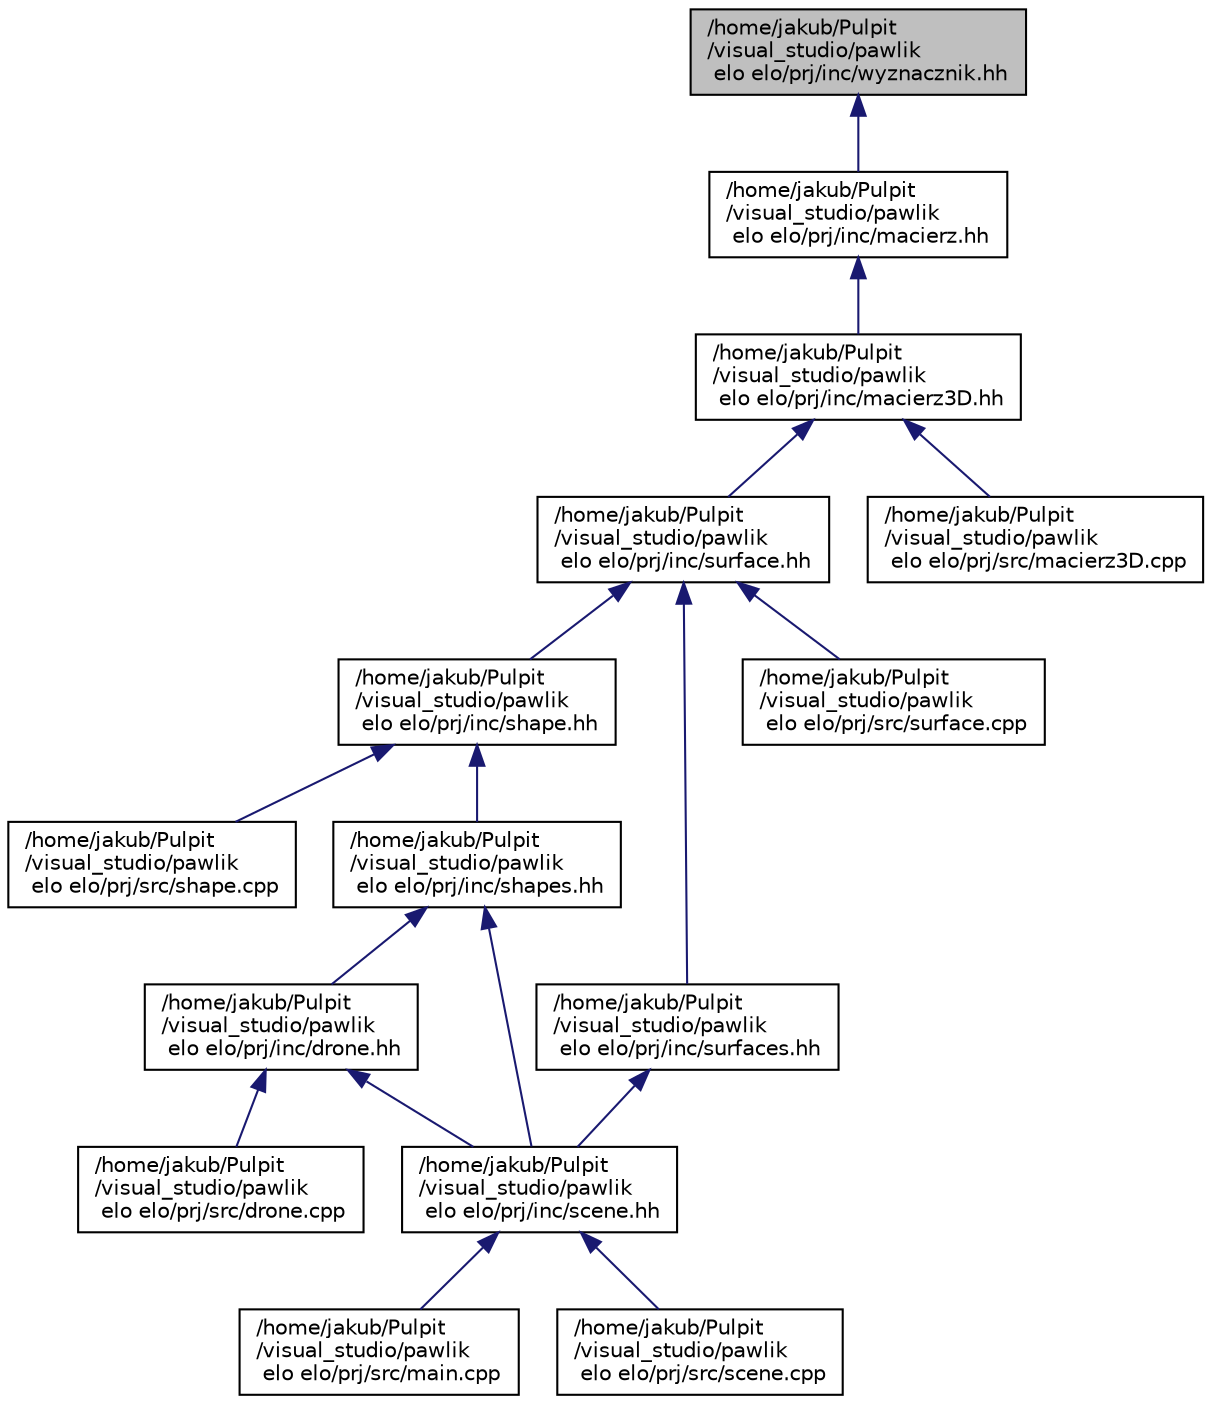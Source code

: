 digraph "/home/jakub/Pulpit/visual_studio/pawlik elo elo/prj/inc/wyznacznik.hh"
{
  edge [fontname="Helvetica",fontsize="10",labelfontname="Helvetica",labelfontsize="10"];
  node [fontname="Helvetica",fontsize="10",shape=record];
  Node2 [label="/home/jakub/Pulpit\l/visual_studio/pawlik\l elo elo/prj/inc/wyznacznik.hh",height=0.2,width=0.4,color="black", fillcolor="grey75", style="filled", fontcolor="black"];
  Node2 -> Node3 [dir="back",color="midnightblue",fontsize="10",style="solid",fontname="Helvetica"];
  Node3 [label="/home/jakub/Pulpit\l/visual_studio/pawlik\l elo elo/prj/inc/macierz.hh",height=0.2,width=0.4,color="black", fillcolor="white", style="filled",URL="$macierz_8hh.html",tooltip="Definicja klasy macierz. "];
  Node3 -> Node4 [dir="back",color="midnightblue",fontsize="10",style="solid",fontname="Helvetica"];
  Node4 [label="/home/jakub/Pulpit\l/visual_studio/pawlik\l elo elo/prj/inc/macierz3D.hh",height=0.2,width=0.4,color="black", fillcolor="white", style="filled",URL="$macierz3_d_8hh.html",tooltip="Definicja klasy MacierzRot3D. "];
  Node4 -> Node5 [dir="back",color="midnightblue",fontsize="10",style="solid",fontname="Helvetica"];
  Node5 [label="/home/jakub/Pulpit\l/visual_studio/pawlik\l elo elo/prj/inc/surface.hh",height=0.2,width=0.4,color="black", fillcolor="white", style="filled",URL="$surface_8hh.html",tooltip="Definicja metody klasy surface. "];
  Node5 -> Node6 [dir="back",color="midnightblue",fontsize="10",style="solid",fontname="Helvetica"];
  Node6 [label="/home/jakub/Pulpit\l/visual_studio/pawlik\l elo elo/prj/inc/shape.hh",height=0.2,width=0.4,color="black", fillcolor="white", style="filled",URL="$shape_8hh.html",tooltip="Definicja metody klasy shape. "];
  Node6 -> Node7 [dir="back",color="midnightblue",fontsize="10",style="solid",fontname="Helvetica"];
  Node7 [label="/home/jakub/Pulpit\l/visual_studio/pawlik\l elo elo/prj/inc/shapes.hh",height=0.2,width=0.4,color="black", fillcolor="white", style="filled",URL="$shapes_8hh.html",tooltip="Definicja metody klasy shapes. "];
  Node7 -> Node8 [dir="back",color="midnightblue",fontsize="10",style="solid",fontname="Helvetica"];
  Node8 [label="/home/jakub/Pulpit\l/visual_studio/pawlik\l elo elo/prj/inc/drone.hh",height=0.2,width=0.4,color="black", fillcolor="white", style="filled",URL="$drone_8hh.html",tooltip="Definicja metod klasy drone. "];
  Node8 -> Node9 [dir="back",color="midnightblue",fontsize="10",style="solid",fontname="Helvetica"];
  Node9 [label="/home/jakub/Pulpit\l/visual_studio/pawlik\l elo elo/prj/inc/scene.hh",height=0.2,width=0.4,color="black", fillcolor="white", style="filled",URL="$scene_8hh.html",tooltip="Definicja metody klasy scene. "];
  Node9 -> Node10 [dir="back",color="midnightblue",fontsize="10",style="solid",fontname="Helvetica"];
  Node10 [label="/home/jakub/Pulpit\l/visual_studio/pawlik\l elo elo/prj/src/main.cpp",height=0.2,width=0.4,color="black", fillcolor="white", style="filled",URL="$main_8cpp.html"];
  Node9 -> Node11 [dir="back",color="midnightblue",fontsize="10",style="solid",fontname="Helvetica"];
  Node11 [label="/home/jakub/Pulpit\l/visual_studio/pawlik\l elo elo/prj/src/scene.cpp",height=0.2,width=0.4,color="black", fillcolor="white", style="filled",URL="$scene_8cpp.html"];
  Node8 -> Node12 [dir="back",color="midnightblue",fontsize="10",style="solid",fontname="Helvetica"];
  Node12 [label="/home/jakub/Pulpit\l/visual_studio/pawlik\l elo elo/prj/src/drone.cpp",height=0.2,width=0.4,color="black", fillcolor="white", style="filled",URL="$drone_8cpp.html"];
  Node7 -> Node9 [dir="back",color="midnightblue",fontsize="10",style="solid",fontname="Helvetica"];
  Node6 -> Node13 [dir="back",color="midnightblue",fontsize="10",style="solid",fontname="Helvetica"];
  Node13 [label="/home/jakub/Pulpit\l/visual_studio/pawlik\l elo elo/prj/src/shape.cpp",height=0.2,width=0.4,color="black", fillcolor="white", style="filled",URL="$shape_8cpp.html"];
  Node5 -> Node14 [dir="back",color="midnightblue",fontsize="10",style="solid",fontname="Helvetica"];
  Node14 [label="/home/jakub/Pulpit\l/visual_studio/pawlik\l elo elo/prj/inc/surfaces.hh",height=0.2,width=0.4,color="black", fillcolor="white", style="filled",URL="$surfaces_8hh.html",tooltip="Definicja metody klasy surfaces. "];
  Node14 -> Node9 [dir="back",color="midnightblue",fontsize="10",style="solid",fontname="Helvetica"];
  Node5 -> Node15 [dir="back",color="midnightblue",fontsize="10",style="solid",fontname="Helvetica"];
  Node15 [label="/home/jakub/Pulpit\l/visual_studio/pawlik\l elo elo/prj/src/surface.cpp",height=0.2,width=0.4,color="black", fillcolor="white", style="filled",URL="$surface_8cpp.html"];
  Node4 -> Node16 [dir="back",color="midnightblue",fontsize="10",style="solid",fontname="Helvetica"];
  Node16 [label="/home/jakub/Pulpit\l/visual_studio/pawlik\l elo elo/prj/src/macierz3D.cpp",height=0.2,width=0.4,color="black", fillcolor="white", style="filled",URL="$macierz3_d_8cpp.html",tooltip="Definicja metody klasy Macierz3D. "];
}
